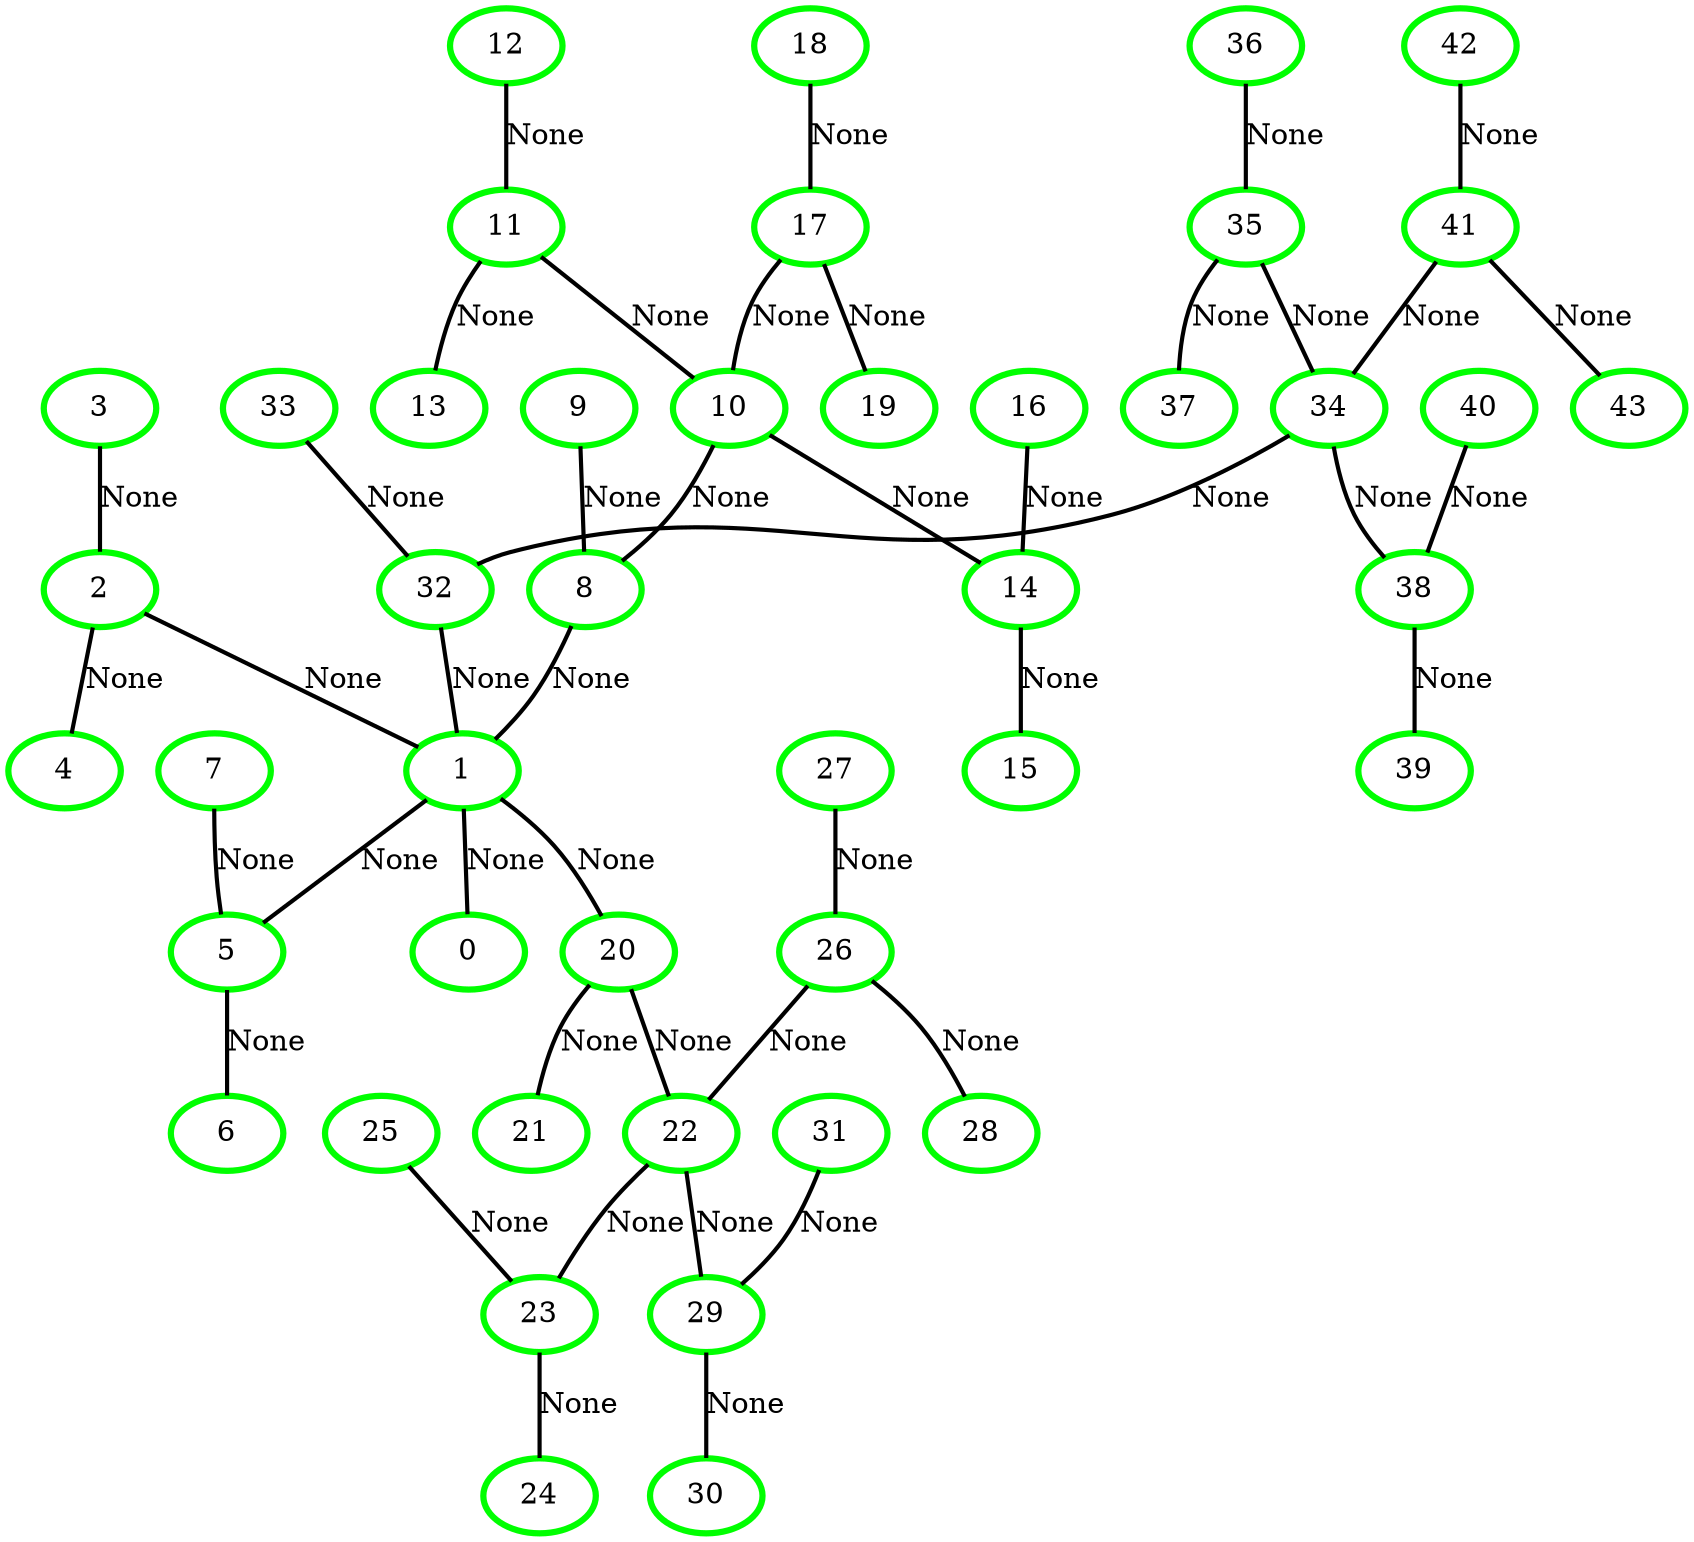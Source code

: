 graph G {
    0 [penwidth=3,label="0",color="lime"]
    1 [penwidth=3,label="1",color="lime"]
    2 [penwidth=3,label="2",color="lime"]
    3 [penwidth=3,label="3",color="lime"]
    4 [penwidth=3,label="4",color="lime"]
    5 [penwidth=3,label="5",color="lime"]
    6 [penwidth=3,label="6",color="lime"]
    7 [penwidth=3,label="7",color="lime"]
    8 [penwidth=3,label="8",color="lime"]
    9 [penwidth=3,label="9",color="lime"]
    10 [penwidth=3,label="10",color="lime"]
    11 [penwidth=3,label="11",color="lime"]
    12 [penwidth=3,label="12",color="lime"]
    13 [penwidth=3,label="13",color="lime"]
    14 [penwidth=3,label="14",color="lime"]
    15 [penwidth=3,label="15",color="lime"]
    16 [penwidth=3,label="16",color="lime"]
    17 [penwidth=3,label="17",color="lime"]
    18 [penwidth=3,label="18",color="lime"]
    19 [penwidth=3,label="19",color="lime"]
    20 [penwidth=3,label="20",color="lime"]
    21 [penwidth=3,label="21",color="lime"]
    22 [penwidth=3,label="22",color="lime"]
    23 [penwidth=3,label="23",color="lime"]
    24 [penwidth=3,label="24",color="lime"]
    25 [penwidth=3,label="25",color="lime"]
    26 [penwidth=3,label="26",color="lime"]
    27 [penwidth=3,label="27",color="lime"]
    28 [penwidth=3,label="28",color="lime"]
    29 [penwidth=3,label="29",color="lime"]
    30 [penwidth=3,label="30",color="lime"]
    31 [penwidth=3,label="31",color="lime"]
    32 [penwidth=3,label="32",color="lime"]
    33 [penwidth=3,label="33",color="lime"]
    34 [penwidth=3,label="34",color="lime"]
    35 [penwidth=3,label="35",color="lime"]
    36 [penwidth=3,label="36",color="lime"]
    37 [penwidth=3,label="37",color="lime"]
    38 [penwidth=3,label="38",color="lime"]
    39 [penwidth=3,label="39",color="lime"]
    40 [penwidth=3,label="40",color="lime"]
    41 [penwidth=3,label="41",color="lime"]
    42 [penwidth=3,label="42",color="lime"]
    43 [penwidth=3,label="43",color="lime"]

    1--0 [penwidth=2,label="None"]
    2--1 [penwidth=2,label="None"]
    3--2 [penwidth=2,label="None"]
    2--4 [penwidth=2,label="None"]
    1--5 [penwidth=2,label="None"]
    5--6 [penwidth=2,label="None"]
    7--5 [penwidth=2,label="None"]
    8--1 [penwidth=2,label="None"]
    9--8 [penwidth=2,label="None"]
    10--8 [penwidth=2,label="None"]
    11--10 [penwidth=2,label="None"]
    12--11 [penwidth=2,label="None"]
    11--13 [penwidth=2,label="None"]
    10--14 [penwidth=2,label="None"]
    14--15 [penwidth=2,label="None"]
    16--14 [penwidth=2,label="None"]
    17--10 [penwidth=2,label="None"]
    18--17 [penwidth=2,label="None"]
    17--19 [penwidth=2,label="None"]
    1--20 [penwidth=2,label="None"]
    20--21 [penwidth=2,label="None"]
    20--22 [penwidth=2,label="None"]
    22--23 [penwidth=2,label="None"]
    23--24 [penwidth=2,label="None"]
    25--23 [penwidth=2,label="None"]
    26--22 [penwidth=2,label="None"]
    27--26 [penwidth=2,label="None"]
    26--28 [penwidth=2,label="None"]
    22--29 [penwidth=2,label="None"]
    29--30 [penwidth=2,label="None"]
    31--29 [penwidth=2,label="None"]
    32--1 [penwidth=2,label="None"]
    33--32 [penwidth=2,label="None"]
    34--32 [penwidth=2,label="None"]
    35--34 [penwidth=2,label="None"]
    36--35 [penwidth=2,label="None"]
    35--37 [penwidth=2,label="None"]
    34--38 [penwidth=2,label="None"]
    38--39 [penwidth=2,label="None"]
    40--38 [penwidth=2,label="None"]
    41--34 [penwidth=2,label="None"]
    42--41 [penwidth=2,label="None"]
    41--43 [penwidth=2,label="None"]
}